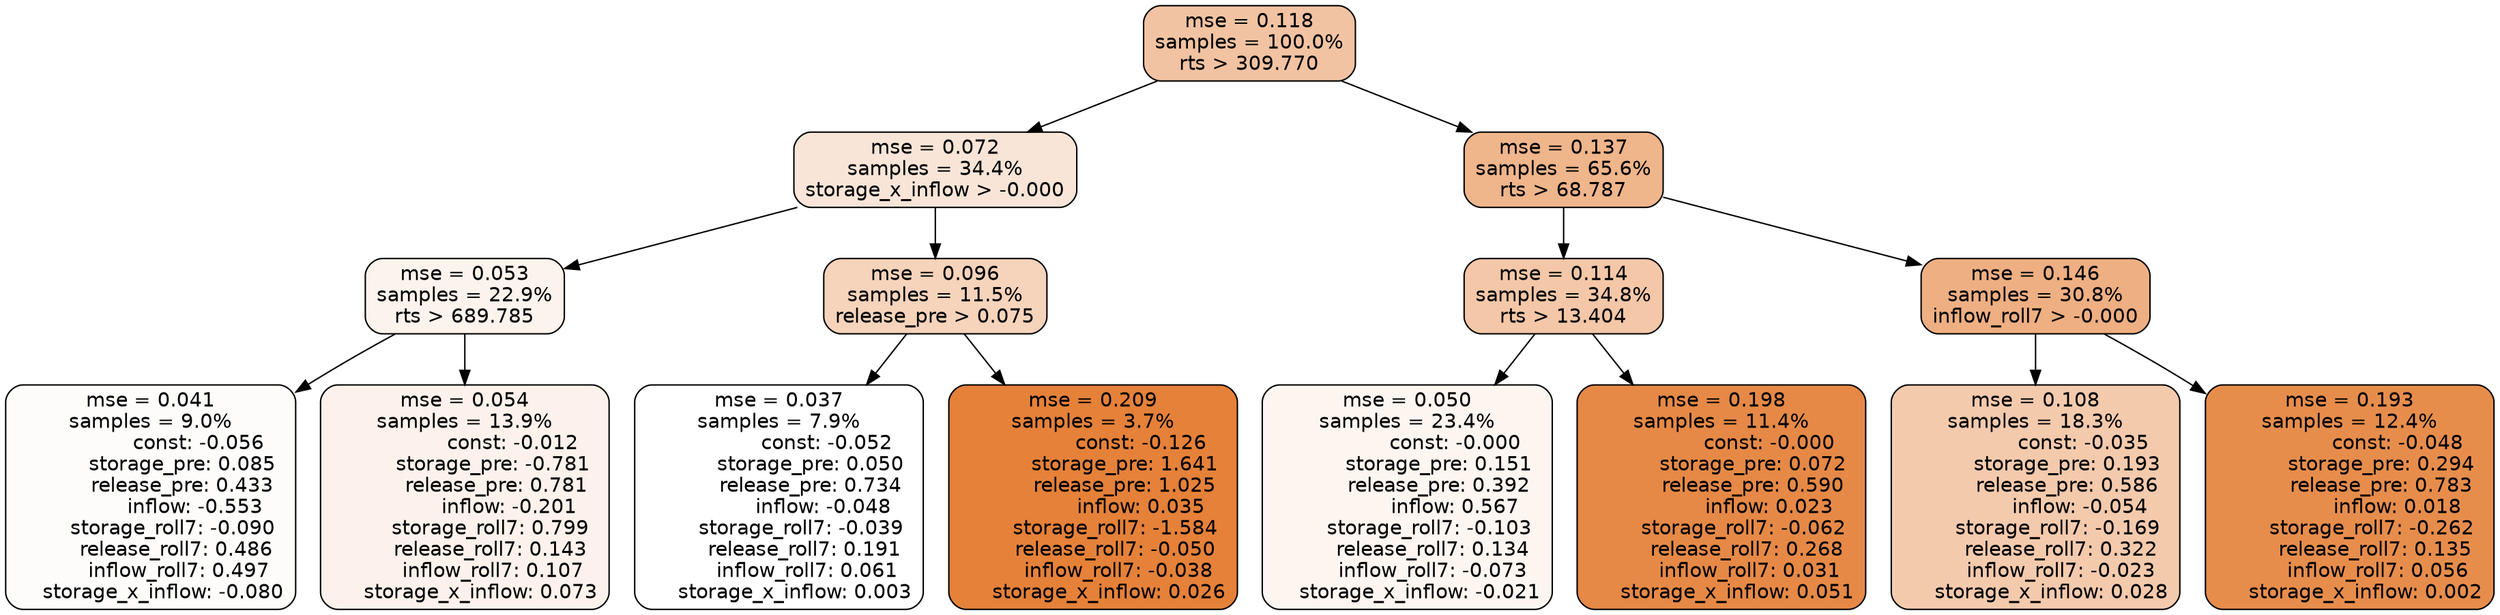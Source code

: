 digraph tree {
node [shape=rectangle, style="filled, rounded", color="black", fontname=helvetica] ;
edge [fontname=helvetica] ;
	"0" [label="mse = 0.118
samples = 100.0%
rts > 309.770", fillcolor="#f2c3a2"]
	"8" [label="mse = 0.072
samples = 34.4%
storage_x_inflow > -0.000", fillcolor="#f9e5d7"]
	"1" [label="mse = 0.137
samples = 65.6%
rts > 68.787", fillcolor="#efb58b"]
	"9" [label="mse = 0.053
samples = 22.9%
rts > 689.785", fillcolor="#fcf3ec"]
	"12" [label="mse = 0.096
samples = 11.5%
release_pre > 0.075", fillcolor="#f6d3bb"]
	"2" [label="mse = 0.114
samples = 34.8%
rts > 13.404", fillcolor="#f3c7a7"]
	"5" [label="mse = 0.146
samples = 30.8%
inflow_roll7 > -0.000", fillcolor="#eeaf82"]
	"10" [label="mse = 0.041
samples = 9.0%
               const: -0.056
          storage_pre: 0.085
          release_pre: 0.433
              inflow: -0.553
       storage_roll7: -0.090
        release_roll7: 0.486
         inflow_roll7: 0.497
    storage_x_inflow: -0.080", fillcolor="#fefcfb"]
	"11" [label="mse = 0.054
samples = 13.9%
               const: -0.012
         storage_pre: -0.781
          release_pre: 0.781
              inflow: -0.201
        storage_roll7: 0.799
        release_roll7: 0.143
         inflow_roll7: 0.107
     storage_x_inflow: 0.073", fillcolor="#fcf2eb"]
	"13" [label="mse = 0.037
samples = 7.9%
               const: -0.052
          storage_pre: 0.050
          release_pre: 0.734
              inflow: -0.048
       storage_roll7: -0.039
        release_roll7: 0.191
         inflow_roll7: 0.061
     storage_x_inflow: 0.003", fillcolor="#ffffff"]
	"14" [label="mse = 0.209
samples = 3.7%
               const: -0.126
          storage_pre: 1.641
          release_pre: 1.025
               inflow: 0.035
       storage_roll7: -1.584
       release_roll7: -0.050
        inflow_roll7: -0.038
     storage_x_inflow: 0.026", fillcolor="#e58139"]
	"3" [label="mse = 0.050
samples = 23.4%
               const: -0.000
          storage_pre: 0.151
          release_pre: 0.392
               inflow: 0.567
       storage_roll7: -0.103
        release_roll7: 0.134
        inflow_roll7: -0.073
    storage_x_inflow: -0.021", fillcolor="#fdf5f0"]
	"4" [label="mse = 0.198
samples = 11.4%
               const: -0.000
          storage_pre: 0.072
          release_pre: 0.590
               inflow: 0.023
       storage_roll7: -0.062
        release_roll7: 0.268
         inflow_roll7: 0.031
     storage_x_inflow: 0.051", fillcolor="#e68946"]
	"6" [label="mse = 0.108
samples = 18.3%
               const: -0.035
          storage_pre: 0.193
          release_pre: 0.586
              inflow: -0.054
       storage_roll7: -0.169
        release_roll7: 0.322
        inflow_roll7: -0.023
     storage_x_inflow: 0.028", fillcolor="#f4caad"]
	"7" [label="mse = 0.193
samples = 12.4%
               const: -0.048
          storage_pre: 0.294
          release_pre: 0.783
               inflow: 0.018
       storage_roll7: -0.262
        release_roll7: 0.135
         inflow_roll7: 0.056
     storage_x_inflow: 0.002", fillcolor="#e78d4c"]

	"0" -> "1"
	"0" -> "8"
	"8" -> "9"
	"8" -> "12"
	"1" -> "2"
	"1" -> "5"
	"9" -> "10"
	"9" -> "11"
	"12" -> "13"
	"12" -> "14"
	"2" -> "3"
	"2" -> "4"
	"5" -> "6"
	"5" -> "7"
}